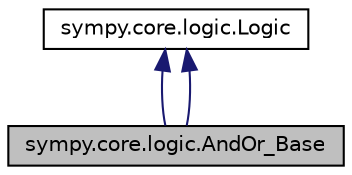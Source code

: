 digraph "sympy.core.logic.AndOr_Base"
{
 // LATEX_PDF_SIZE
  edge [fontname="Helvetica",fontsize="10",labelfontname="Helvetica",labelfontsize="10"];
  node [fontname="Helvetica",fontsize="10",shape=record];
  Node1 [label="sympy.core.logic.AndOr_Base",height=0.2,width=0.4,color="black", fillcolor="grey75", style="filled", fontcolor="black",tooltip=" "];
  Node2 -> Node1 [dir="back",color="midnightblue",fontsize="10",style="solid",fontname="Helvetica"];
  Node2 [label="sympy.core.logic.Logic",height=0.2,width=0.4,color="black", fillcolor="white", style="filled",URL="$classsympy_1_1core_1_1logic_1_1Logic.html",tooltip=" "];
  Node2 -> Node1 [dir="back",color="midnightblue",fontsize="10",style="solid",fontname="Helvetica"];
}
